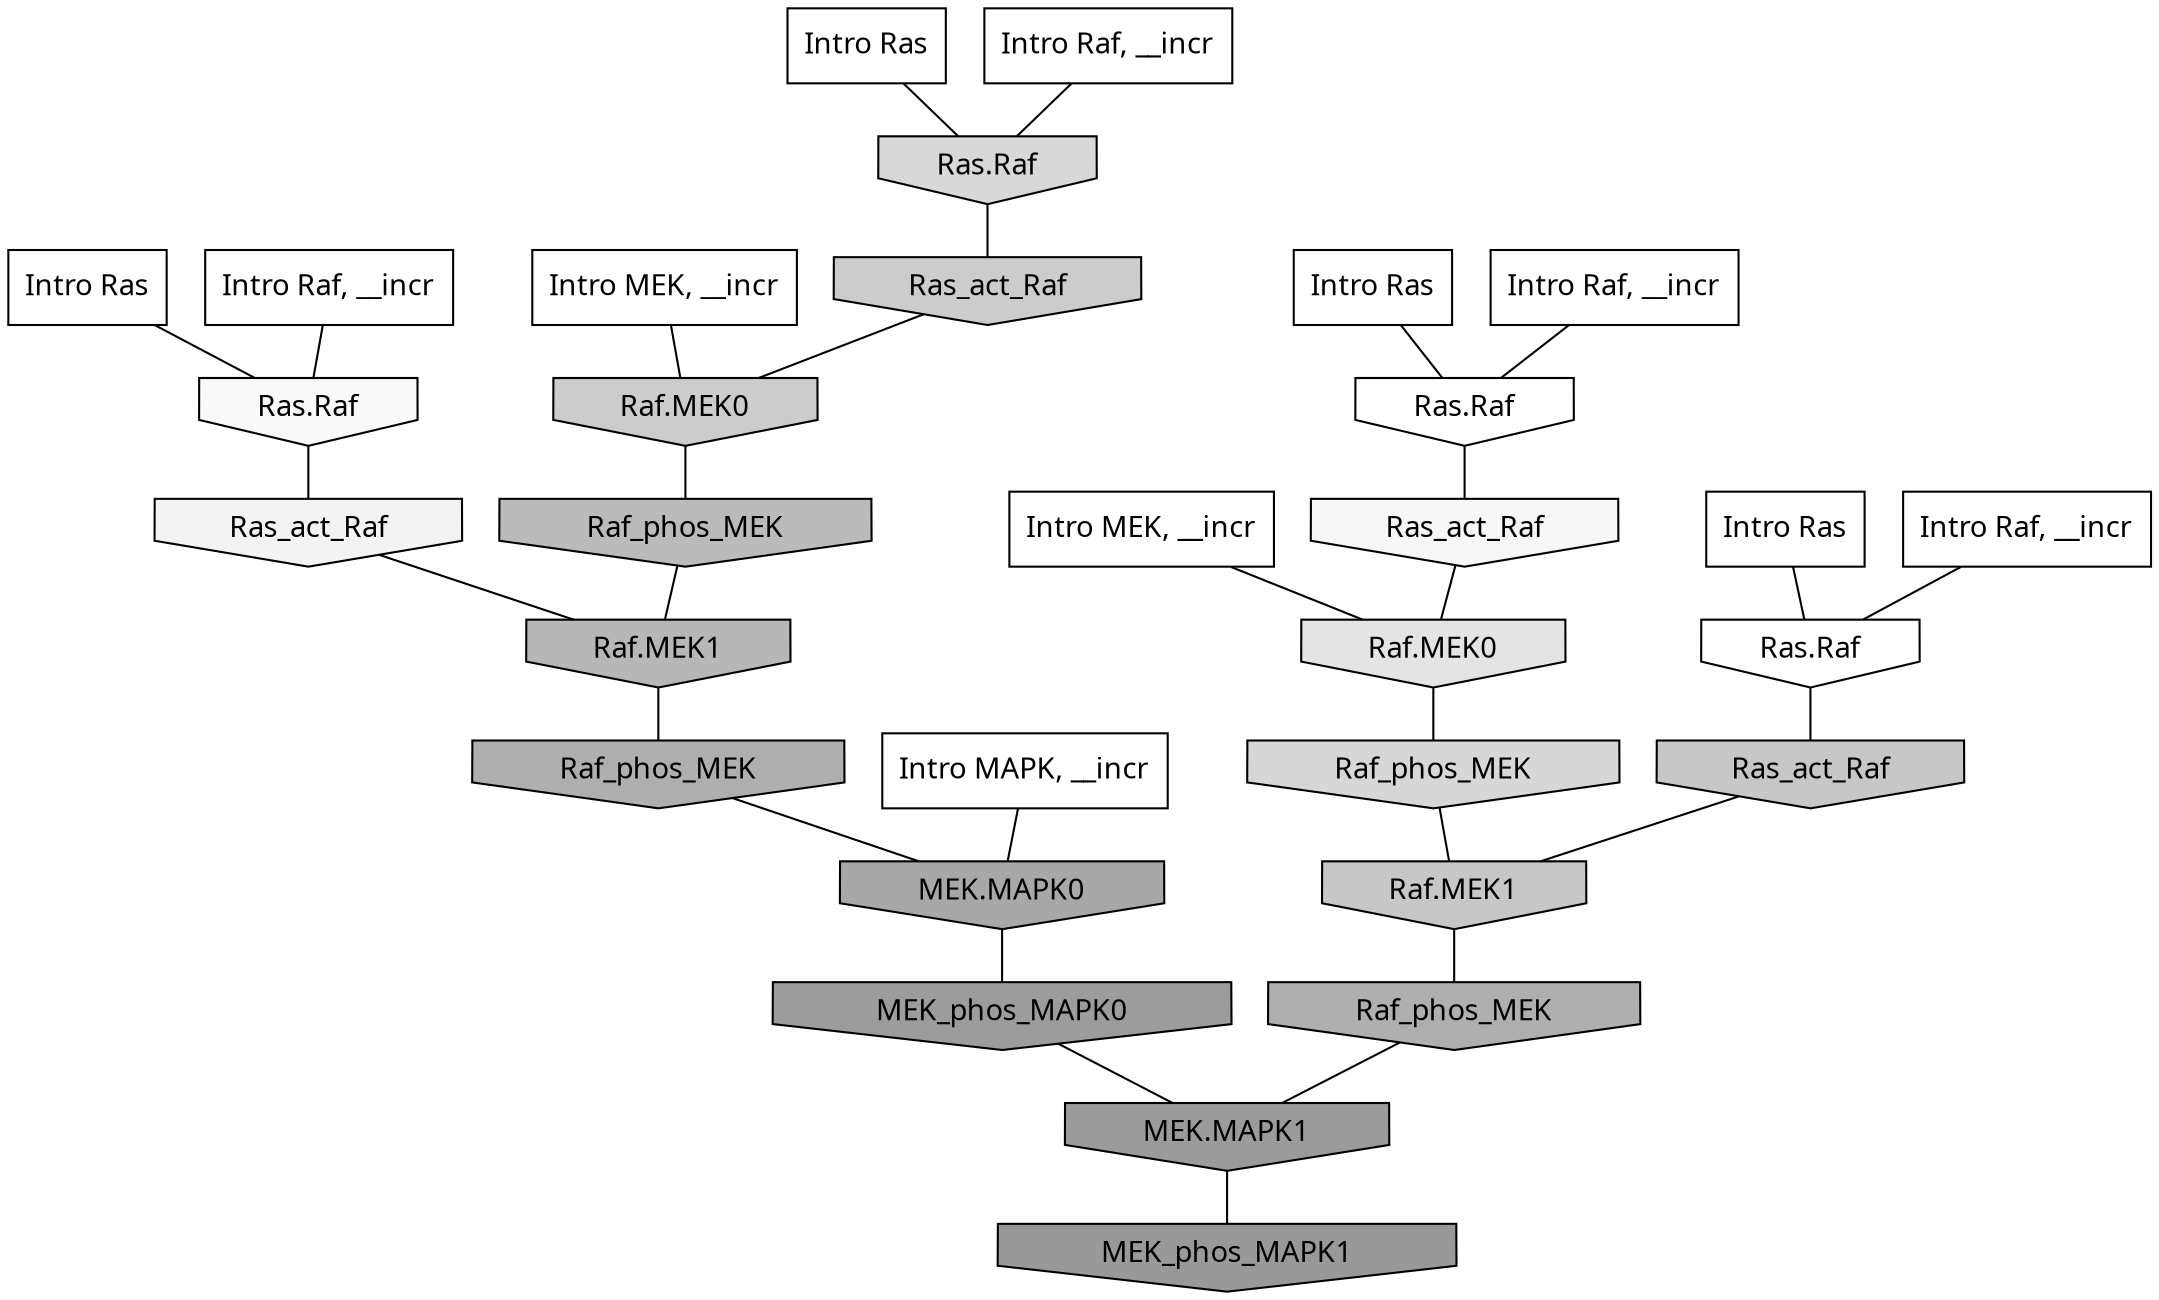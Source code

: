 digraph G{
  rankdir="TB";
  ranksep=0.30;
  node [fontname="CMU Serif"];
  edge [fontname="CMU Serif"];
  
  9 [label="Intro Ras", shape=rectangle, style=filled, fillcolor="0.000 0.000 1.000"]
  
  20 [label="Intro Ras", shape=rectangle, style=filled, fillcolor="0.000 0.000 1.000"]
  
  70 [label="Intro Ras", shape=rectangle, style=filled, fillcolor="0.000 0.000 1.000"]
  
  89 [label="Intro Ras", shape=rectangle, style=filled, fillcolor="0.000 0.000 1.000"]
  
  689 [label="Intro Raf, __incr", shape=rectangle, style=filled, fillcolor="0.000 0.000 1.000"]
  
  756 [label="Intro Raf, __incr", shape=rectangle, style=filled, fillcolor="0.000 0.000 1.000"]
  
  809 [label="Intro Raf, __incr", shape=rectangle, style=filled, fillcolor="0.000 0.000 1.000"]
  
  861 [label="Intro Raf, __incr", shape=rectangle, style=filled, fillcolor="0.000 0.000 1.000"]
  
  1379 [label="Intro MEK, __incr", shape=rectangle, style=filled, fillcolor="0.000 0.000 1.000"]
  
  1868 [label="Intro MEK, __incr", shape=rectangle, style=filled, fillcolor="0.000 0.000 1.000"]
  
  2278 [label="Intro MAPK, __incr", shape=rectangle, style=filled, fillcolor="0.000 0.000 1.000"]
  
  3207 [label="Ras.Raf", shape=invhouse, style=filled, fillcolor="0.000 0.000 1.000"]
  
  3286 [label="Ras.Raf", shape=invhouse, style=filled, fillcolor="0.000 0.000 1.000"]
  
  3462 [label="Ras.Raf", shape=invhouse, style=filled, fillcolor="0.000 0.000 0.976"]
  
  3539 [label="Ras_act_Raf", shape=invhouse, style=filled, fillcolor="0.000 0.000 0.965"]
  
  3665 [label="Ras_act_Raf", shape=invhouse, style=filled, fillcolor="0.000 0.000 0.950"]
  
  4491 [label="Raf.MEK0", shape=invhouse, style=filled, fillcolor="0.000 0.000 0.894"]
  
  5308 [label="Ras.Raf", shape=invhouse, style=filled, fillcolor="0.000 0.000 0.844"]
  
  5409 [label="Raf_phos_MEK", shape=invhouse, style=filled, fillcolor="0.000 0.000 0.840"]
  
  6110 [label="Ras_act_Raf", shape=invhouse, style=filled, fillcolor="0.000 0.000 0.800"]
  
  6116 [label="Raf.MEK0", shape=invhouse, style=filled, fillcolor="0.000 0.000 0.800"]
  
  6602 [label="Ras_act_Raf", shape=invhouse, style=filled, fillcolor="0.000 0.000 0.780"]
  
  6604 [label="Raf.MEK1", shape=invhouse, style=filled, fillcolor="0.000 0.000 0.780"]
  
  7981 [label="Raf_phos_MEK", shape=invhouse, style=filled, fillcolor="0.000 0.000 0.734"]
  
  8672 [label="Raf.MEK1", shape=invhouse, style=filled, fillcolor="0.000 0.000 0.715"]
  
  9782 [label="Raf_phos_MEK", shape=invhouse, style=filled, fillcolor="0.000 0.000 0.687"]
  
  9903 [label="Raf_phos_MEK", shape=invhouse, style=filled, fillcolor="0.000 0.000 0.685"]
  
  11189 [label="MEK.MAPK0", shape=invhouse, style=filled, fillcolor="0.000 0.000 0.658"]
  
  13941 [label="MEK_phos_MAPK0", shape=invhouse, style=filled, fillcolor="0.000 0.000 0.613"]
  
  14492 [label="MEK.MAPK1", shape=invhouse, style=filled, fillcolor="0.000 0.000 0.607"]
  
  14958 [label="MEK_phos_MAPK1", shape=invhouse, style=filled, fillcolor="0.000 0.000 0.600"]
  
  
  14492 -> 14958 [dir=none, color="0.000 0.000 0.000"] 
  13941 -> 14492 [dir=none, color="0.000 0.000 0.000"] 
  11189 -> 13941 [dir=none, color="0.000 0.000 0.000"] 
  9903 -> 14492 [dir=none, color="0.000 0.000 0.000"] 
  9782 -> 11189 [dir=none, color="0.000 0.000 0.000"] 
  8672 -> 9782 [dir=none, color="0.000 0.000 0.000"] 
  7981 -> 8672 [dir=none, color="0.000 0.000 0.000"] 
  6604 -> 9903 [dir=none, color="0.000 0.000 0.000"] 
  6602 -> 6604 [dir=none, color="0.000 0.000 0.000"] 
  6116 -> 7981 [dir=none, color="0.000 0.000 0.000"] 
  6110 -> 6116 [dir=none, color="0.000 0.000 0.000"] 
  5409 -> 6604 [dir=none, color="0.000 0.000 0.000"] 
  5308 -> 6110 [dir=none, color="0.000 0.000 0.000"] 
  4491 -> 5409 [dir=none, color="0.000 0.000 0.000"] 
  3665 -> 8672 [dir=none, color="0.000 0.000 0.000"] 
  3539 -> 4491 [dir=none, color="0.000 0.000 0.000"] 
  3462 -> 3665 [dir=none, color="0.000 0.000 0.000"] 
  3286 -> 3539 [dir=none, color="0.000 0.000 0.000"] 
  3207 -> 6602 [dir=none, color="0.000 0.000 0.000"] 
  2278 -> 11189 [dir=none, color="0.000 0.000 0.000"] 
  1868 -> 6116 [dir=none, color="0.000 0.000 0.000"] 
  1379 -> 4491 [dir=none, color="0.000 0.000 0.000"] 
  861 -> 3462 [dir=none, color="0.000 0.000 0.000"] 
  809 -> 5308 [dir=none, color="0.000 0.000 0.000"] 
  756 -> 3207 [dir=none, color="0.000 0.000 0.000"] 
  689 -> 3286 [dir=none, color="0.000 0.000 0.000"] 
  89 -> 3286 [dir=none, color="0.000 0.000 0.000"] 
  70 -> 3207 [dir=none, color="0.000 0.000 0.000"] 
  20 -> 5308 [dir=none, color="0.000 0.000 0.000"] 
  9 -> 3462 [dir=none, color="0.000 0.000 0.000"] 
  
  }
